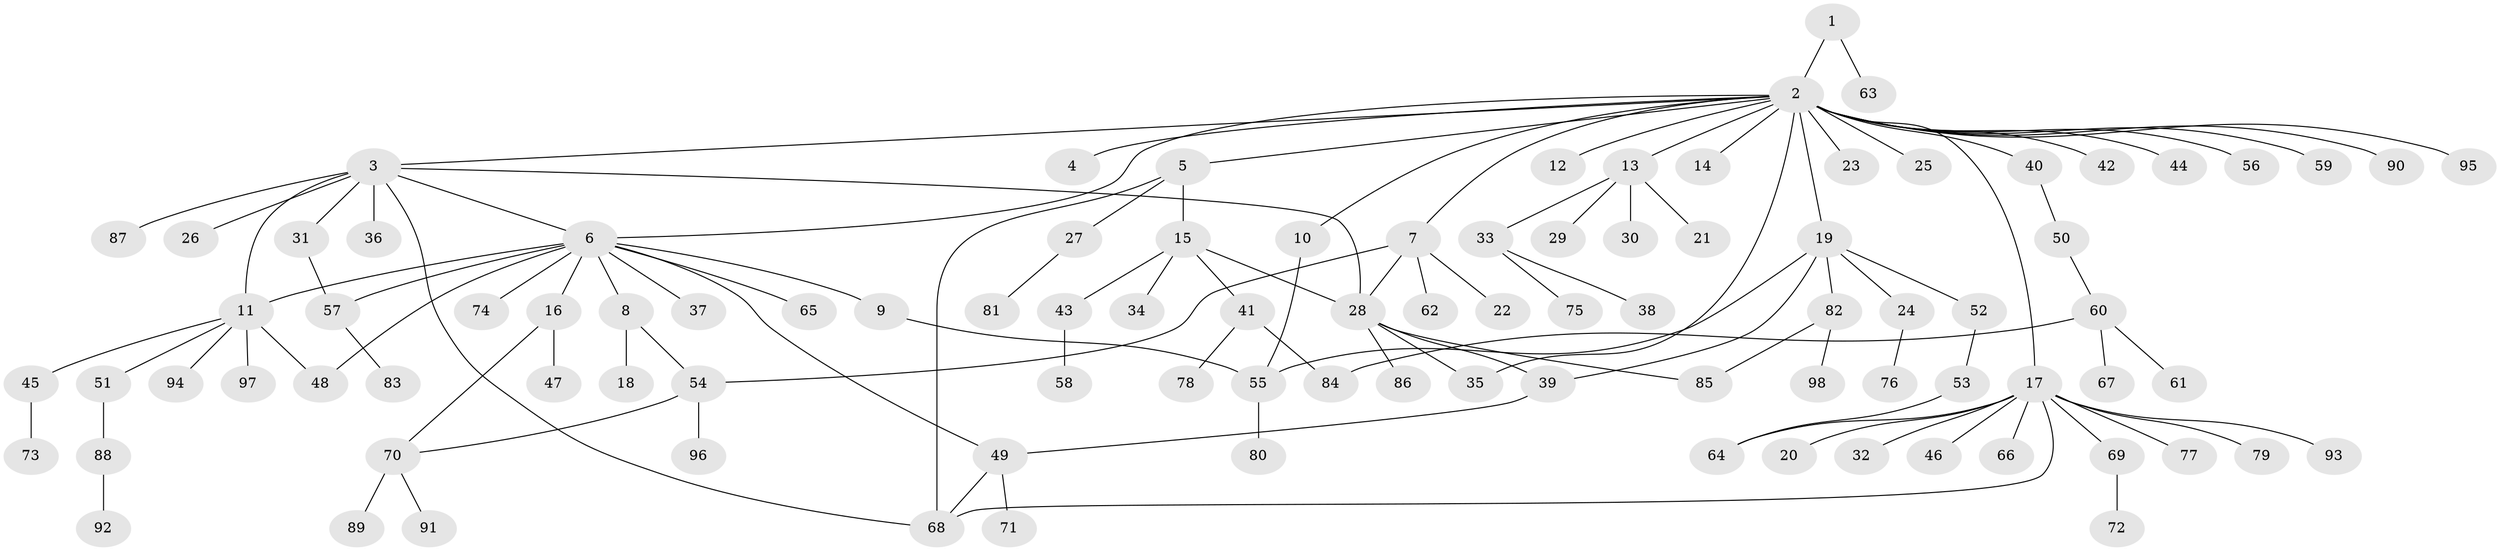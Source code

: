 // Generated by graph-tools (version 1.1) at 2025/14/03/09/25 04:14:45]
// undirected, 98 vertices, 116 edges
graph export_dot {
graph [start="1"]
  node [color=gray90,style=filled];
  1;
  2;
  3;
  4;
  5;
  6;
  7;
  8;
  9;
  10;
  11;
  12;
  13;
  14;
  15;
  16;
  17;
  18;
  19;
  20;
  21;
  22;
  23;
  24;
  25;
  26;
  27;
  28;
  29;
  30;
  31;
  32;
  33;
  34;
  35;
  36;
  37;
  38;
  39;
  40;
  41;
  42;
  43;
  44;
  45;
  46;
  47;
  48;
  49;
  50;
  51;
  52;
  53;
  54;
  55;
  56;
  57;
  58;
  59;
  60;
  61;
  62;
  63;
  64;
  65;
  66;
  67;
  68;
  69;
  70;
  71;
  72;
  73;
  74;
  75;
  76;
  77;
  78;
  79;
  80;
  81;
  82;
  83;
  84;
  85;
  86;
  87;
  88;
  89;
  90;
  91;
  92;
  93;
  94;
  95;
  96;
  97;
  98;
  1 -- 2;
  1 -- 63;
  2 -- 3;
  2 -- 4;
  2 -- 5;
  2 -- 6;
  2 -- 7;
  2 -- 10;
  2 -- 12;
  2 -- 13;
  2 -- 14;
  2 -- 17;
  2 -- 19;
  2 -- 23;
  2 -- 25;
  2 -- 35;
  2 -- 40;
  2 -- 42;
  2 -- 44;
  2 -- 56;
  2 -- 59;
  2 -- 90;
  2 -- 95;
  3 -- 6;
  3 -- 11;
  3 -- 26;
  3 -- 28;
  3 -- 31;
  3 -- 36;
  3 -- 68;
  3 -- 87;
  5 -- 15;
  5 -- 27;
  5 -- 68;
  6 -- 8;
  6 -- 9;
  6 -- 11;
  6 -- 16;
  6 -- 37;
  6 -- 48;
  6 -- 49;
  6 -- 57;
  6 -- 65;
  6 -- 74;
  7 -- 22;
  7 -- 28;
  7 -- 54;
  7 -- 62;
  8 -- 18;
  8 -- 54;
  9 -- 55;
  10 -- 55;
  11 -- 45;
  11 -- 48;
  11 -- 51;
  11 -- 94;
  11 -- 97;
  13 -- 21;
  13 -- 29;
  13 -- 30;
  13 -- 33;
  15 -- 28;
  15 -- 34;
  15 -- 41;
  15 -- 43;
  16 -- 47;
  16 -- 70;
  17 -- 20;
  17 -- 32;
  17 -- 46;
  17 -- 64;
  17 -- 66;
  17 -- 68;
  17 -- 69;
  17 -- 77;
  17 -- 79;
  17 -- 93;
  19 -- 24;
  19 -- 39;
  19 -- 52;
  19 -- 55;
  19 -- 82;
  24 -- 76;
  27 -- 81;
  28 -- 35;
  28 -- 39;
  28 -- 85;
  28 -- 86;
  31 -- 57;
  33 -- 38;
  33 -- 75;
  39 -- 49;
  40 -- 50;
  41 -- 78;
  41 -- 84;
  43 -- 58;
  45 -- 73;
  49 -- 68;
  49 -- 71;
  50 -- 60;
  51 -- 88;
  52 -- 53;
  53 -- 64;
  54 -- 70;
  54 -- 96;
  55 -- 80;
  57 -- 83;
  60 -- 61;
  60 -- 67;
  60 -- 84;
  69 -- 72;
  70 -- 89;
  70 -- 91;
  82 -- 85;
  82 -- 98;
  88 -- 92;
}
